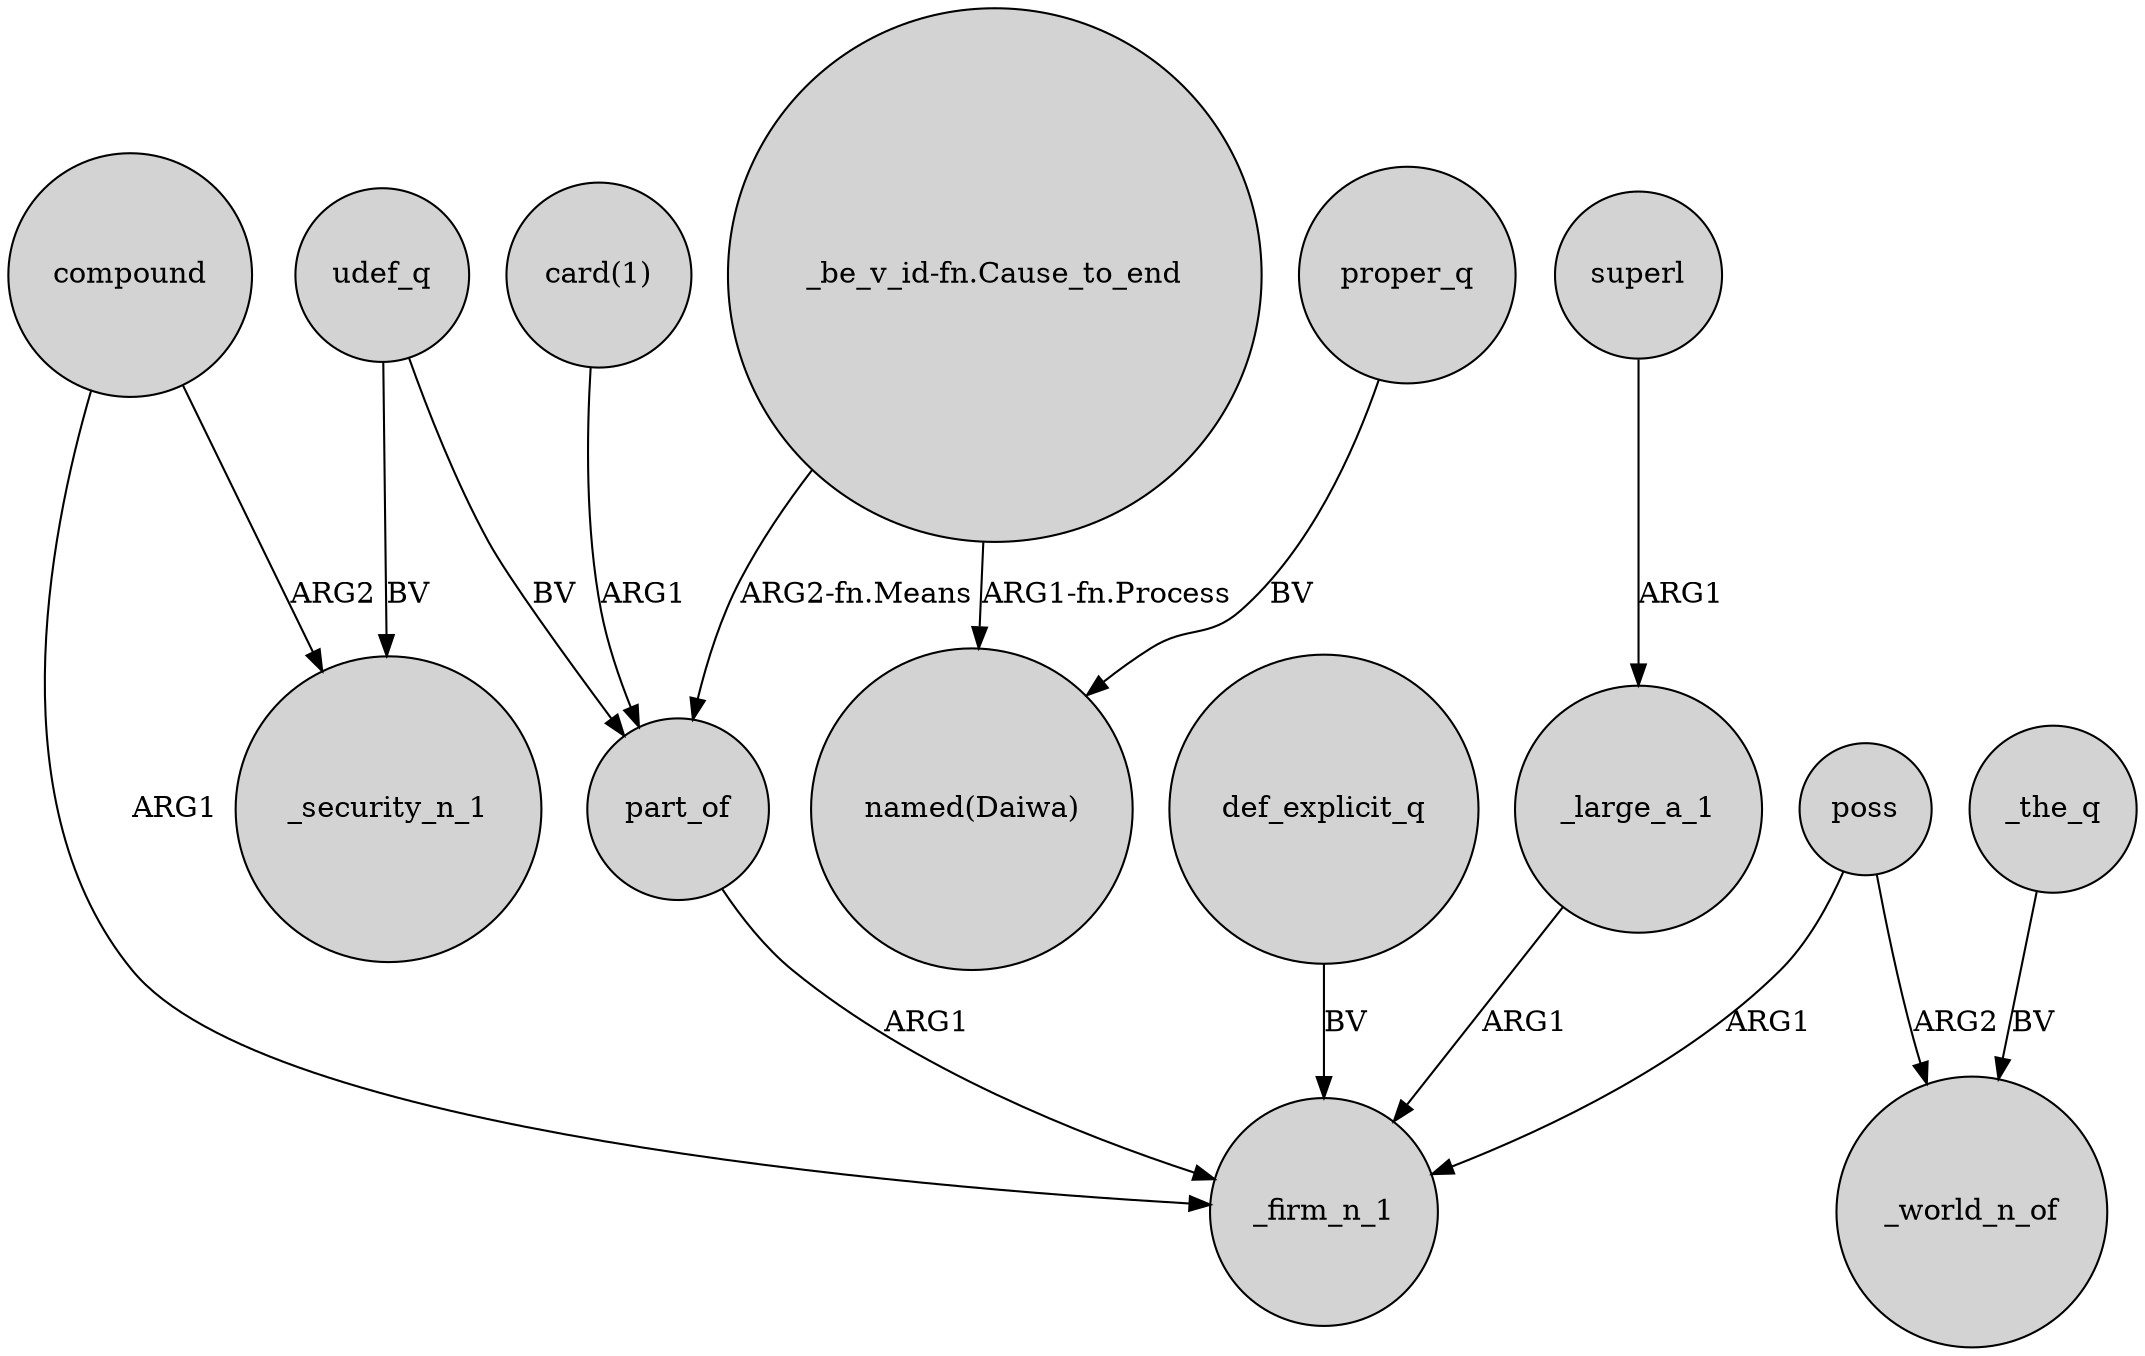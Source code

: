 digraph {
	node [shape=circle style=filled]
	_large_a_1 -> _firm_n_1 [label=ARG1]
	compound -> _firm_n_1 [label=ARG1]
	poss -> _firm_n_1 [label=ARG1]
	proper_q -> "named(Daiwa)" [label=BV]
	udef_q -> _security_n_1 [label=BV]
	poss -> _world_n_of [label=ARG2]
	compound -> _security_n_1 [label=ARG2]
	def_explicit_q -> _firm_n_1 [label=BV]
	"_be_v_id-fn.Cause_to_end" -> part_of [label="ARG2-fn.Means"]
	"_be_v_id-fn.Cause_to_end" -> "named(Daiwa)" [label="ARG1-fn.Process"]
	udef_q -> part_of [label=BV]
	"card(1)" -> part_of [label=ARG1]
	superl -> _large_a_1 [label=ARG1]
	part_of -> _firm_n_1 [label=ARG1]
	_the_q -> _world_n_of [label=BV]
}
